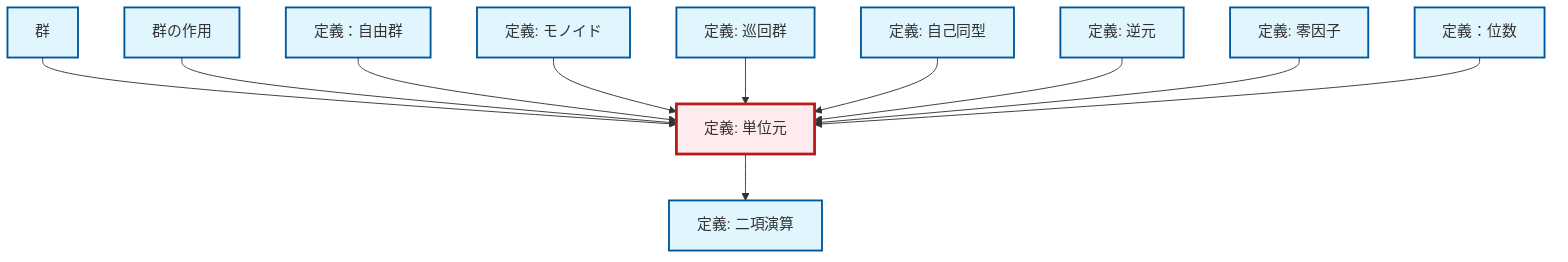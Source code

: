 graph TD
    classDef definition fill:#e1f5fe,stroke:#01579b,stroke-width:2px
    classDef theorem fill:#f3e5f5,stroke:#4a148c,stroke-width:2px
    classDef axiom fill:#fff3e0,stroke:#e65100,stroke-width:2px
    classDef example fill:#e8f5e9,stroke:#1b5e20,stroke-width:2px
    classDef current fill:#ffebee,stroke:#b71c1c,stroke-width:3px
    def-identity-element["定義: 単位元"]:::definition
    def-order["定義：位数"]:::definition
    def-inverse-element["定義: 逆元"]:::definition
    def-monoid["定義: モノイド"]:::definition
    def-group-action["群の作用"]:::definition
    def-automorphism["定義: 自己同型"]:::definition
    def-cyclic-group["定義: 巡回群"]:::definition
    def-free-group["定義：自由群"]:::definition
    def-binary-operation["定義: 二項演算"]:::definition
    def-group["群"]:::definition
    def-zero-divisor["定義: 零因子"]:::definition
    def-identity-element --> def-binary-operation
    def-group --> def-identity-element
    def-group-action --> def-identity-element
    def-free-group --> def-identity-element
    def-monoid --> def-identity-element
    def-cyclic-group --> def-identity-element
    def-automorphism --> def-identity-element
    def-inverse-element --> def-identity-element
    def-zero-divisor --> def-identity-element
    def-order --> def-identity-element
    class def-identity-element current